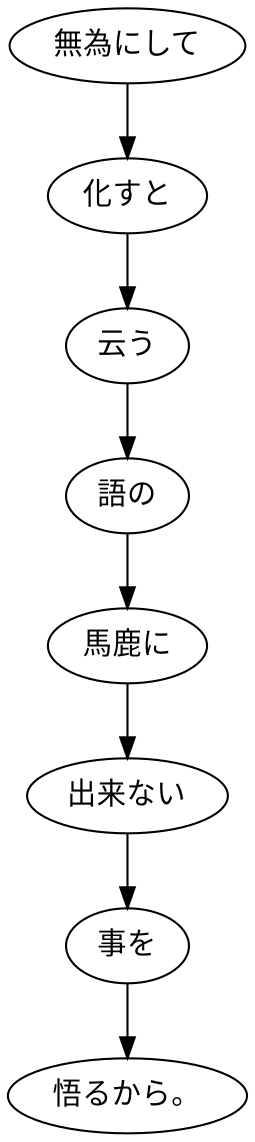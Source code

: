 digraph graph8856 {
	node0 [label="無為にして"];
	node1 [label="化すと"];
	node2 [label="云う"];
	node3 [label="語の"];
	node4 [label="馬鹿に"];
	node5 [label="出来ない"];
	node6 [label="事を"];
	node7 [label="悟るから。"];
	node0 -> node1;
	node1 -> node2;
	node2 -> node3;
	node3 -> node4;
	node4 -> node5;
	node5 -> node6;
	node6 -> node7;
}

